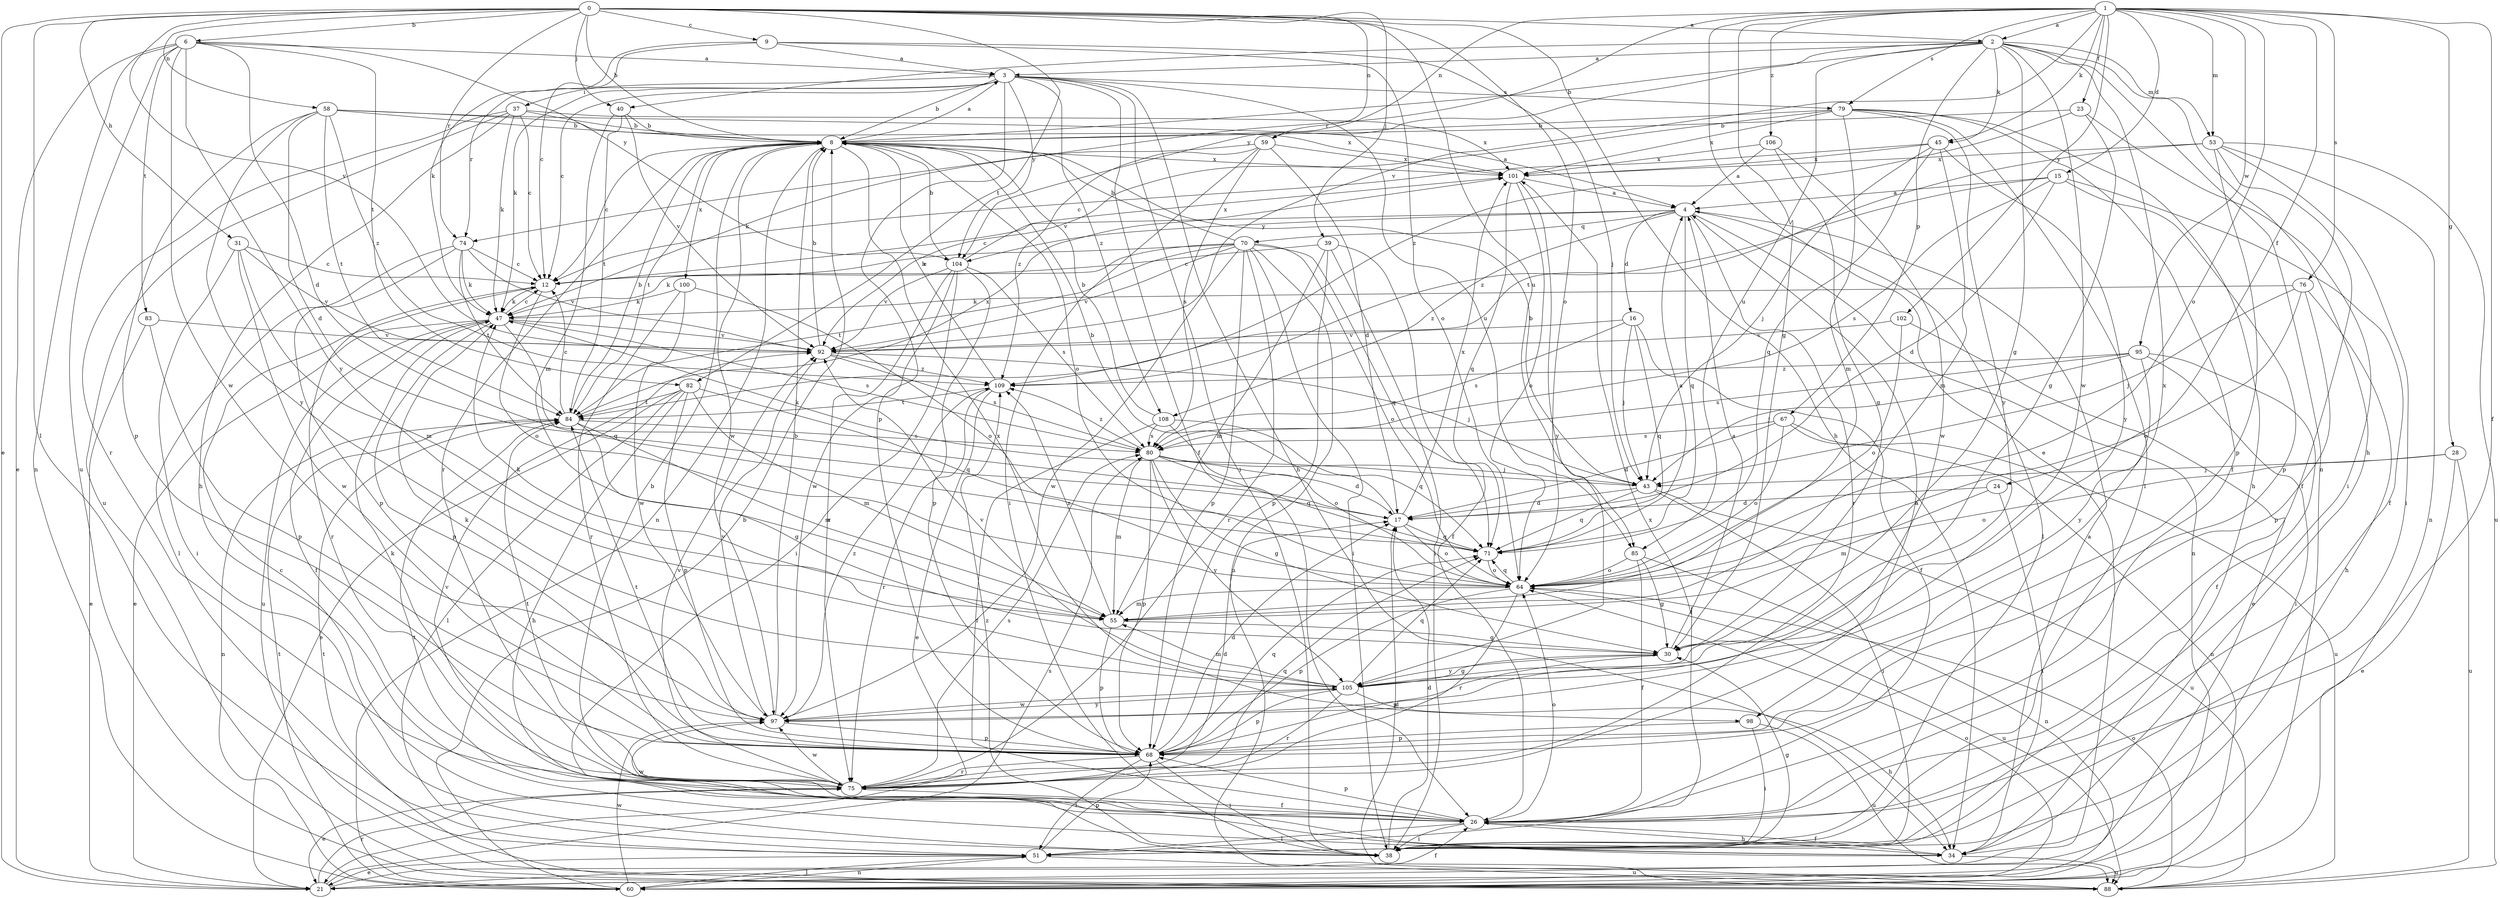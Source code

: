 strict digraph  {
0;
1;
2;
3;
4;
6;
8;
9;
12;
15;
16;
17;
21;
23;
24;
26;
28;
30;
31;
34;
37;
38;
39;
40;
43;
45;
47;
51;
53;
55;
58;
59;
60;
64;
67;
68;
70;
71;
74;
75;
76;
79;
80;
82;
83;
84;
85;
88;
92;
95;
97;
98;
100;
101;
102;
104;
105;
106;
108;
109;
0 -> 2  [label=a];
0 -> 6  [label=b];
0 -> 8  [label=b];
0 -> 9  [label=c];
0 -> 21  [label=e];
0 -> 31  [label=h];
0 -> 34  [label=h];
0 -> 39  [label=j];
0 -> 40  [label=j];
0 -> 51  [label=l];
0 -> 58  [label=n];
0 -> 59  [label=n];
0 -> 64  [label=o];
0 -> 74  [label=r];
0 -> 82  [label=t];
0 -> 85  [label=u];
0 -> 92  [label=v];
1 -> 2  [label=a];
1 -> 15  [label=d];
1 -> 21  [label=e];
1 -> 23  [label=f];
1 -> 24  [label=f];
1 -> 26  [label=f];
1 -> 28  [label=g];
1 -> 30  [label=g];
1 -> 45  [label=k];
1 -> 53  [label=m];
1 -> 59  [label=n];
1 -> 64  [label=o];
1 -> 74  [label=r];
1 -> 76  [label=s];
1 -> 79  [label=s];
1 -> 92  [label=v];
1 -> 95  [label=w];
1 -> 102  [label=y];
1 -> 106  [label=z];
2 -> 3  [label=a];
2 -> 8  [label=b];
2 -> 30  [label=g];
2 -> 34  [label=h];
2 -> 40  [label=j];
2 -> 45  [label=k];
2 -> 53  [label=m];
2 -> 60  [label=n];
2 -> 67  [label=p];
2 -> 85  [label=u];
2 -> 97  [label=w];
2 -> 98  [label=x];
2 -> 104  [label=y];
3 -> 8  [label=b];
3 -> 12  [label=c];
3 -> 26  [label=f];
3 -> 34  [label=h];
3 -> 37  [label=i];
3 -> 38  [label=i];
3 -> 47  [label=k];
3 -> 68  [label=p];
3 -> 74  [label=r];
3 -> 79  [label=s];
3 -> 85  [label=u];
3 -> 104  [label=y];
3 -> 108  [label=z];
4 -> 12  [label=c];
4 -> 16  [label=d];
4 -> 51  [label=l];
4 -> 60  [label=n];
4 -> 70  [label=q];
4 -> 71  [label=q];
4 -> 75  [label=r];
4 -> 104  [label=y];
4 -> 108  [label=z];
6 -> 3  [label=a];
6 -> 17  [label=d];
6 -> 21  [label=e];
6 -> 60  [label=n];
6 -> 82  [label=t];
6 -> 83  [label=t];
6 -> 88  [label=u];
6 -> 97  [label=w];
6 -> 104  [label=y];
6 -> 105  [label=y];
8 -> 3  [label=a];
8 -> 12  [label=c];
8 -> 60  [label=n];
8 -> 64  [label=o];
8 -> 75  [label=r];
8 -> 84  [label=t];
8 -> 97  [label=w];
8 -> 98  [label=x];
8 -> 100  [label=x];
8 -> 101  [label=x];
9 -> 3  [label=a];
9 -> 12  [label=c];
9 -> 43  [label=j];
9 -> 47  [label=k];
9 -> 64  [label=o];
12 -> 47  [label=k];
12 -> 64  [label=o];
12 -> 75  [label=r];
15 -> 4  [label=a];
15 -> 17  [label=d];
15 -> 26  [label=f];
15 -> 68  [label=p];
15 -> 80  [label=s];
15 -> 109  [label=z];
16 -> 26  [label=f];
16 -> 43  [label=j];
16 -> 71  [label=q];
16 -> 80  [label=s];
16 -> 92  [label=v];
17 -> 8  [label=b];
17 -> 64  [label=o];
17 -> 71  [label=q];
17 -> 101  [label=x];
21 -> 26  [label=f];
21 -> 75  [label=r];
21 -> 80  [label=s];
23 -> 8  [label=b];
23 -> 30  [label=g];
23 -> 38  [label=i];
23 -> 109  [label=z];
24 -> 17  [label=d];
24 -> 38  [label=i];
24 -> 55  [label=m];
26 -> 8  [label=b];
26 -> 34  [label=h];
26 -> 38  [label=i];
26 -> 51  [label=l];
26 -> 64  [label=o];
26 -> 68  [label=p];
26 -> 92  [label=v];
26 -> 97  [label=w];
28 -> 21  [label=e];
28 -> 43  [label=j];
28 -> 64  [label=o];
28 -> 88  [label=u];
30 -> 4  [label=a];
30 -> 68  [label=p];
30 -> 105  [label=y];
31 -> 12  [label=c];
31 -> 38  [label=i];
31 -> 55  [label=m];
31 -> 92  [label=v];
31 -> 97  [label=w];
34 -> 4  [label=a];
34 -> 26  [label=f];
34 -> 84  [label=t];
34 -> 88  [label=u];
37 -> 8  [label=b];
37 -> 12  [label=c];
37 -> 34  [label=h];
37 -> 47  [label=k];
37 -> 75  [label=r];
37 -> 88  [label=u];
37 -> 101  [label=x];
38 -> 12  [label=c];
38 -> 17  [label=d];
38 -> 30  [label=g];
38 -> 109  [label=z];
39 -> 12  [label=c];
39 -> 26  [label=f];
39 -> 38  [label=i];
39 -> 55  [label=m];
39 -> 68  [label=p];
40 -> 8  [label=b];
40 -> 55  [label=m];
40 -> 84  [label=t];
40 -> 92  [label=v];
43 -> 8  [label=b];
43 -> 17  [label=d];
43 -> 38  [label=i];
43 -> 47  [label=k];
43 -> 71  [label=q];
43 -> 88  [label=u];
45 -> 12  [label=c];
45 -> 43  [label=j];
45 -> 55  [label=m];
45 -> 71  [label=q];
45 -> 101  [label=x];
45 -> 105  [label=y];
47 -> 12  [label=c];
47 -> 21  [label=e];
47 -> 26  [label=f];
47 -> 68  [label=p];
47 -> 71  [label=q];
47 -> 80  [label=s];
47 -> 88  [label=u];
47 -> 92  [label=v];
51 -> 21  [label=e];
51 -> 60  [label=n];
51 -> 68  [label=p];
51 -> 88  [label=u];
51 -> 101  [label=x];
53 -> 26  [label=f];
53 -> 38  [label=i];
53 -> 60  [label=n];
53 -> 68  [label=p];
53 -> 84  [label=t];
53 -> 88  [label=u];
53 -> 101  [label=x];
55 -> 30  [label=g];
55 -> 47  [label=k];
55 -> 68  [label=p];
55 -> 109  [label=z];
58 -> 4  [label=a];
58 -> 8  [label=b];
58 -> 17  [label=d];
58 -> 68  [label=p];
58 -> 84  [label=t];
58 -> 101  [label=x];
58 -> 105  [label=y];
58 -> 109  [label=z];
59 -> 17  [label=d];
59 -> 38  [label=i];
59 -> 47  [label=k];
59 -> 80  [label=s];
59 -> 101  [label=x];
59 -> 109  [label=z];
60 -> 8  [label=b];
60 -> 51  [label=l];
60 -> 64  [label=o];
60 -> 84  [label=t];
60 -> 97  [label=w];
64 -> 55  [label=m];
64 -> 68  [label=p];
64 -> 71  [label=q];
64 -> 75  [label=r];
64 -> 88  [label=u];
67 -> 17  [label=d];
67 -> 60  [label=n];
67 -> 64  [label=o];
67 -> 80  [label=s];
67 -> 88  [label=u];
68 -> 17  [label=d];
68 -> 38  [label=i];
68 -> 51  [label=l];
68 -> 71  [label=q];
68 -> 75  [label=r];
68 -> 84  [label=t];
70 -> 8  [label=b];
70 -> 12  [label=c];
70 -> 38  [label=i];
70 -> 47  [label=k];
70 -> 64  [label=o];
70 -> 68  [label=p];
70 -> 71  [label=q];
70 -> 75  [label=r];
70 -> 84  [label=t];
70 -> 88  [label=u];
70 -> 92  [label=v];
70 -> 97  [label=w];
71 -> 4  [label=a];
71 -> 64  [label=o];
74 -> 12  [label=c];
74 -> 47  [label=k];
74 -> 51  [label=l];
74 -> 68  [label=p];
74 -> 84  [label=t];
74 -> 92  [label=v];
75 -> 4  [label=a];
75 -> 17  [label=d];
75 -> 21  [label=e];
75 -> 26  [label=f];
75 -> 47  [label=k];
75 -> 71  [label=q];
75 -> 80  [label=s];
75 -> 84  [label=t];
75 -> 92  [label=v];
75 -> 97  [label=w];
76 -> 34  [label=h];
76 -> 43  [label=j];
76 -> 47  [label=k];
76 -> 64  [label=o];
76 -> 68  [label=p];
79 -> 8  [label=b];
79 -> 26  [label=f];
79 -> 34  [label=h];
79 -> 51  [label=l];
79 -> 55  [label=m];
79 -> 92  [label=v];
79 -> 101  [label=x];
79 -> 105  [label=y];
80 -> 17  [label=d];
80 -> 30  [label=g];
80 -> 43  [label=j];
80 -> 55  [label=m];
80 -> 68  [label=p];
80 -> 71  [label=q];
80 -> 105  [label=y];
80 -> 109  [label=z];
82 -> 21  [label=e];
82 -> 34  [label=h];
82 -> 51  [label=l];
82 -> 55  [label=m];
82 -> 68  [label=p];
82 -> 71  [label=q];
82 -> 84  [label=t];
83 -> 21  [label=e];
83 -> 68  [label=p];
83 -> 92  [label=v];
84 -> 8  [label=b];
84 -> 12  [label=c];
84 -> 30  [label=g];
84 -> 55  [label=m];
84 -> 60  [label=n];
84 -> 80  [label=s];
84 -> 101  [label=x];
85 -> 26  [label=f];
85 -> 30  [label=g];
85 -> 60  [label=n];
85 -> 64  [label=o];
88 -> 17  [label=d];
88 -> 64  [label=o];
88 -> 84  [label=t];
92 -> 8  [label=b];
92 -> 43  [label=j];
92 -> 80  [label=s];
92 -> 109  [label=z];
95 -> 26  [label=f];
95 -> 38  [label=i];
95 -> 43  [label=j];
95 -> 80  [label=s];
95 -> 105  [label=y];
95 -> 109  [label=z];
97 -> 8  [label=b];
97 -> 47  [label=k];
97 -> 68  [label=p];
97 -> 92  [label=v];
97 -> 105  [label=y];
97 -> 109  [label=z];
98 -> 38  [label=i];
98 -> 68  [label=p];
98 -> 88  [label=u];
100 -> 47  [label=k];
100 -> 64  [label=o];
100 -> 75  [label=r];
100 -> 97  [label=w];
101 -> 4  [label=a];
101 -> 64  [label=o];
101 -> 71  [label=q];
101 -> 105  [label=y];
102 -> 21  [label=e];
102 -> 64  [label=o];
102 -> 92  [label=v];
104 -> 8  [label=b];
104 -> 38  [label=i];
104 -> 68  [label=p];
104 -> 75  [label=r];
104 -> 80  [label=s];
104 -> 92  [label=v];
104 -> 97  [label=w];
104 -> 101  [label=x];
105 -> 30  [label=g];
105 -> 34  [label=h];
105 -> 55  [label=m];
105 -> 68  [label=p];
105 -> 71  [label=q];
105 -> 75  [label=r];
105 -> 92  [label=v];
105 -> 97  [label=w];
106 -> 4  [label=a];
106 -> 30  [label=g];
106 -> 97  [label=w];
106 -> 101  [label=x];
108 -> 8  [label=b];
108 -> 26  [label=f];
108 -> 64  [label=o];
108 -> 71  [label=q];
108 -> 80  [label=s];
109 -> 8  [label=b];
109 -> 21  [label=e];
109 -> 75  [label=r];
109 -> 84  [label=t];
}
